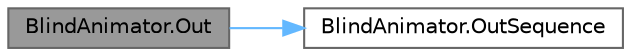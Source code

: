digraph "BlindAnimator.Out"
{
 // LATEX_PDF_SIZE
  bgcolor="transparent";
  edge [fontname=Helvetica,fontsize=10,labelfontname=Helvetica,labelfontsize=10];
  node [fontname=Helvetica,fontsize=10,shape=box,height=0.2,width=0.4];
  rankdir="LR";
  Node1 [id="Node000001",label="BlindAnimator.Out",height=0.2,width=0.4,color="gray40", fillcolor="grey60", style="filled", fontcolor="black",tooltip=" "];
  Node1 -> Node2 [id="edge1_Node000001_Node000002",color="steelblue1",style="solid",tooltip=" "];
  Node2 [id="Node000002",label="BlindAnimator.OutSequence",height=0.2,width=0.4,color="grey40", fillcolor="white", style="filled",URL="$class_blind_animator.html#aeaf5a3a1227a80097f4a0c43fb9359e0",tooltip=" "];
}
